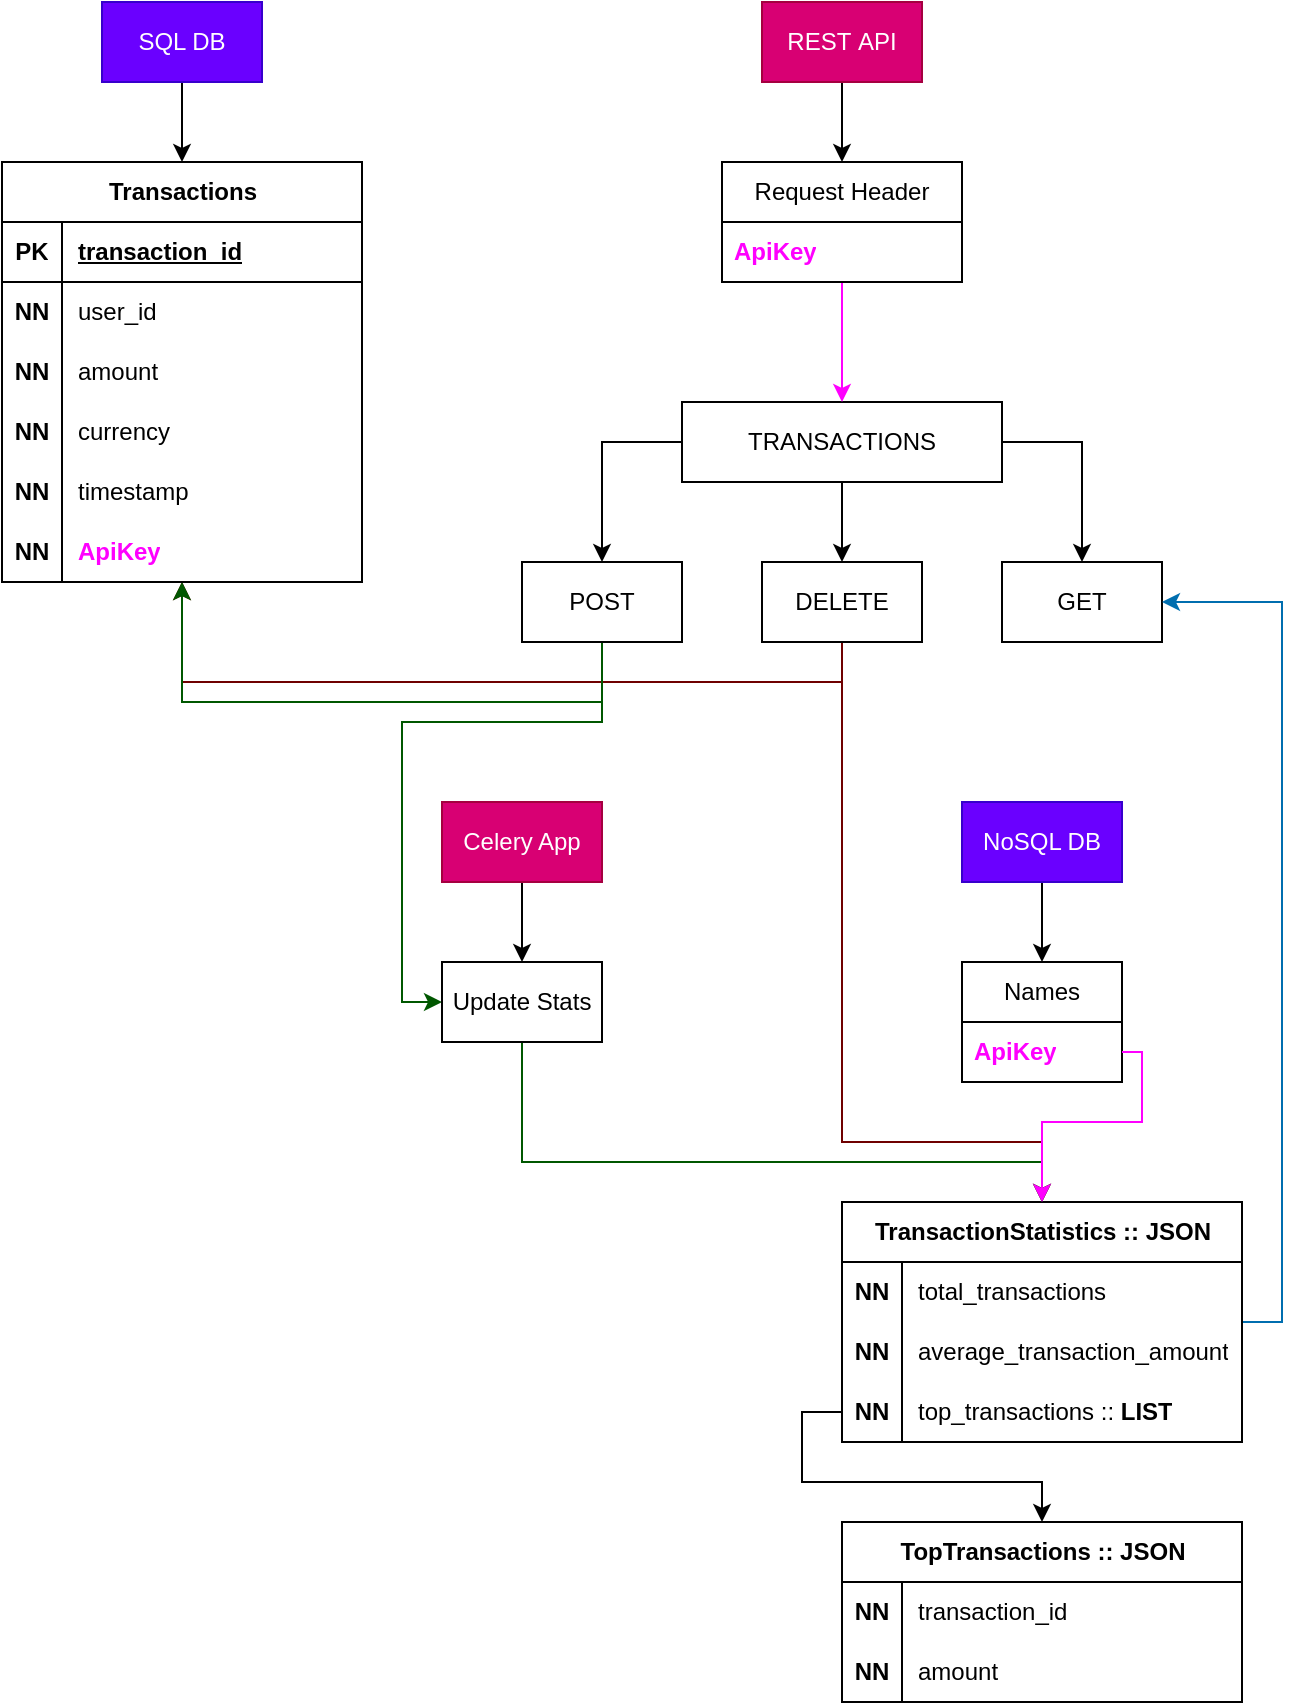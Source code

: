 <mxfile version="25.0.1">
  <diagram name="Page-1" id="o1BG832dbzwNH8DZ9vMf">
    <mxGraphModel dx="660" dy="838" grid="1" gridSize="10" guides="1" tooltips="1" connect="1" arrows="1" fold="1" page="1" pageScale="1" pageWidth="850" pageHeight="1100" math="0" shadow="0">
      <root>
        <mxCell id="0" />
        <mxCell id="1" parent="0" />
        <mxCell id="3QUCudFNaCBAuOS9WqLj-140" style="edgeStyle=orthogonalEdgeStyle;rounded=0;orthogonalLoop=1;jettySize=auto;html=1;fillColor=#a20025;strokeColor=#6F0000;" parent="1" source="3QUCudFNaCBAuOS9WqLj-3" target="3QUCudFNaCBAuOS9WqLj-13" edge="1">
          <mxGeometry relative="1" as="geometry">
            <Array as="points">
              <mxPoint x="540" y="460" />
              <mxPoint x="210" y="460" />
            </Array>
          </mxGeometry>
        </mxCell>
        <mxCell id="3QUCudFNaCBAuOS9WqLj-240" style="edgeStyle=orthogonalEdgeStyle;rounded=0;orthogonalLoop=1;jettySize=auto;html=1;fillColor=#a20025;strokeColor=#6F0000;" parent="1" source="3QUCudFNaCBAuOS9WqLj-3" target="3QUCudFNaCBAuOS9WqLj-226" edge="1">
          <mxGeometry relative="1" as="geometry">
            <Array as="points">
              <mxPoint x="540" y="690" />
              <mxPoint x="640" y="690" />
            </Array>
          </mxGeometry>
        </mxCell>
        <mxCell id="3QUCudFNaCBAuOS9WqLj-3" value="DELETE" style="whiteSpace=wrap;html=1;" parent="1" vertex="1">
          <mxGeometry x="500" y="400" width="80" height="40" as="geometry" />
        </mxCell>
        <mxCell id="3QUCudFNaCBAuOS9WqLj-84" style="edgeStyle=orthogonalEdgeStyle;rounded=0;orthogonalLoop=1;jettySize=auto;html=1;fillColor=#008a00;strokeColor=#005700;" parent="1" source="3QUCudFNaCBAuOS9WqLj-7" target="3QUCudFNaCBAuOS9WqLj-13" edge="1">
          <mxGeometry relative="1" as="geometry">
            <Array as="points">
              <mxPoint x="420" y="470" />
              <mxPoint x="210" y="470" />
            </Array>
          </mxGeometry>
        </mxCell>
        <mxCell id="3QUCudFNaCBAuOS9WqLj-173" style="edgeStyle=orthogonalEdgeStyle;rounded=0;orthogonalLoop=1;jettySize=auto;html=1;fillColor=#008a00;strokeColor=#005700;" parent="1" source="3QUCudFNaCBAuOS9WqLj-7" target="3QUCudFNaCBAuOS9WqLj-79" edge="1">
          <mxGeometry relative="1" as="geometry">
            <Array as="points">
              <mxPoint x="420" y="480" />
              <mxPoint x="320" y="480" />
              <mxPoint x="320" y="620" />
            </Array>
          </mxGeometry>
        </mxCell>
        <mxCell id="3QUCudFNaCBAuOS9WqLj-7" value="POST" style="whiteSpace=wrap;html=1;" parent="1" vertex="1">
          <mxGeometry x="380" y="400" width="80" height="40" as="geometry" />
        </mxCell>
        <mxCell id="3QUCudFNaCBAuOS9WqLj-9" value="GET" style="whiteSpace=wrap;html=1;" parent="1" vertex="1">
          <mxGeometry x="620" y="400" width="80" height="40" as="geometry" />
        </mxCell>
        <mxCell id="3QUCudFNaCBAuOS9WqLj-73" style="edgeStyle=orthogonalEdgeStyle;rounded=0;orthogonalLoop=1;jettySize=auto;html=1;" parent="1" source="3QUCudFNaCBAuOS9WqLj-11" target="3QUCudFNaCBAuOS9WqLj-3" edge="1">
          <mxGeometry relative="1" as="geometry" />
        </mxCell>
        <mxCell id="3QUCudFNaCBAuOS9WqLj-74" style="edgeStyle=orthogonalEdgeStyle;rounded=0;orthogonalLoop=1;jettySize=auto;html=1;" parent="1" source="3QUCudFNaCBAuOS9WqLj-11" target="3QUCudFNaCBAuOS9WqLj-9" edge="1">
          <mxGeometry relative="1" as="geometry">
            <Array as="points">
              <mxPoint x="660" y="340" />
            </Array>
          </mxGeometry>
        </mxCell>
        <mxCell id="3QUCudFNaCBAuOS9WqLj-75" style="edgeStyle=orthogonalEdgeStyle;rounded=0;orthogonalLoop=1;jettySize=auto;html=1;" parent="1" source="3QUCudFNaCBAuOS9WqLj-11" target="3QUCudFNaCBAuOS9WqLj-7" edge="1">
          <mxGeometry relative="1" as="geometry">
            <Array as="points">
              <mxPoint x="420" y="340" />
            </Array>
          </mxGeometry>
        </mxCell>
        <mxCell id="3QUCudFNaCBAuOS9WqLj-11" value="TRANSACTIONS" style="whiteSpace=wrap;html=1;" parent="1" vertex="1">
          <mxGeometry x="460" y="320" width="160" height="40" as="geometry" />
        </mxCell>
        <mxCell id="3QUCudFNaCBAuOS9WqLj-13" value="Transactions" style="shape=table;startSize=30;container=1;collapsible=1;childLayout=tableLayout;fixedRows=1;rowLines=0;fontStyle=1;align=center;resizeLast=1;html=1;" parent="1" vertex="1">
          <mxGeometry x="120" y="200" width="180" height="210" as="geometry" />
        </mxCell>
        <mxCell id="3QUCudFNaCBAuOS9WqLj-14" value="" style="shape=tableRow;horizontal=0;startSize=0;swimlaneHead=0;swimlaneBody=0;fillColor=none;collapsible=0;dropTarget=0;points=[[0,0.5],[1,0.5]];portConstraint=eastwest;top=0;left=0;right=0;bottom=1;" parent="3QUCudFNaCBAuOS9WqLj-13" vertex="1">
          <mxGeometry y="30" width="180" height="30" as="geometry" />
        </mxCell>
        <mxCell id="3QUCudFNaCBAuOS9WqLj-15" value="PK" style="shape=partialRectangle;connectable=0;fillColor=none;top=0;left=0;bottom=0;right=0;fontStyle=1;overflow=hidden;whiteSpace=wrap;html=1;" parent="3QUCudFNaCBAuOS9WqLj-14" vertex="1">
          <mxGeometry width="30" height="30" as="geometry">
            <mxRectangle width="30" height="30" as="alternateBounds" />
          </mxGeometry>
        </mxCell>
        <mxCell id="3QUCudFNaCBAuOS9WqLj-16" value="transaction_id" style="shape=partialRectangle;connectable=0;fillColor=none;top=0;left=0;bottom=0;right=0;align=left;spacingLeft=6;fontStyle=5;overflow=hidden;whiteSpace=wrap;html=1;" parent="3QUCudFNaCBAuOS9WqLj-14" vertex="1">
          <mxGeometry x="30" width="150" height="30" as="geometry">
            <mxRectangle width="150" height="30" as="alternateBounds" />
          </mxGeometry>
        </mxCell>
        <mxCell id="3QUCudFNaCBAuOS9WqLj-17" value="" style="shape=tableRow;horizontal=0;startSize=0;swimlaneHead=0;swimlaneBody=0;fillColor=none;collapsible=0;dropTarget=0;points=[[0,0.5],[1,0.5]];portConstraint=eastwest;top=0;left=0;right=0;bottom=0;" parent="3QUCudFNaCBAuOS9WqLj-13" vertex="1">
          <mxGeometry y="60" width="180" height="30" as="geometry" />
        </mxCell>
        <mxCell id="3QUCudFNaCBAuOS9WqLj-18" value="&lt;b&gt;NN&lt;/b&gt;" style="shape=partialRectangle;connectable=0;fillColor=none;top=0;left=0;bottom=0;right=0;editable=1;overflow=hidden;whiteSpace=wrap;html=1;" parent="3QUCudFNaCBAuOS9WqLj-17" vertex="1">
          <mxGeometry width="30" height="30" as="geometry">
            <mxRectangle width="30" height="30" as="alternateBounds" />
          </mxGeometry>
        </mxCell>
        <mxCell id="3QUCudFNaCBAuOS9WqLj-19" value="user_id" style="shape=partialRectangle;connectable=0;fillColor=none;top=0;left=0;bottom=0;right=0;align=left;spacingLeft=6;overflow=hidden;whiteSpace=wrap;html=1;" parent="3QUCudFNaCBAuOS9WqLj-17" vertex="1">
          <mxGeometry x="30" width="150" height="30" as="geometry">
            <mxRectangle width="150" height="30" as="alternateBounds" />
          </mxGeometry>
        </mxCell>
        <mxCell id="3QUCudFNaCBAuOS9WqLj-20" value="" style="shape=tableRow;horizontal=0;startSize=0;swimlaneHead=0;swimlaneBody=0;fillColor=none;collapsible=0;dropTarget=0;points=[[0,0.5],[1,0.5]];portConstraint=eastwest;top=0;left=0;right=0;bottom=0;" parent="3QUCudFNaCBAuOS9WqLj-13" vertex="1">
          <mxGeometry y="90" width="180" height="30" as="geometry" />
        </mxCell>
        <mxCell id="3QUCudFNaCBAuOS9WqLj-21" value="&lt;b&gt;NN&lt;/b&gt;" style="shape=partialRectangle;connectable=0;fillColor=none;top=0;left=0;bottom=0;right=0;editable=1;overflow=hidden;whiteSpace=wrap;html=1;" parent="3QUCudFNaCBAuOS9WqLj-20" vertex="1">
          <mxGeometry width="30" height="30" as="geometry">
            <mxRectangle width="30" height="30" as="alternateBounds" />
          </mxGeometry>
        </mxCell>
        <mxCell id="3QUCudFNaCBAuOS9WqLj-22" value="amount" style="shape=partialRectangle;connectable=0;fillColor=none;top=0;left=0;bottom=0;right=0;align=left;spacingLeft=6;overflow=hidden;whiteSpace=wrap;html=1;" parent="3QUCudFNaCBAuOS9WqLj-20" vertex="1">
          <mxGeometry x="30" width="150" height="30" as="geometry">
            <mxRectangle width="150" height="30" as="alternateBounds" />
          </mxGeometry>
        </mxCell>
        <mxCell id="3QUCudFNaCBAuOS9WqLj-23" value="" style="shape=tableRow;horizontal=0;startSize=0;swimlaneHead=0;swimlaneBody=0;fillColor=none;collapsible=0;dropTarget=0;points=[[0,0.5],[1,0.5]];portConstraint=eastwest;top=0;left=0;right=0;bottom=0;" parent="3QUCudFNaCBAuOS9WqLj-13" vertex="1">
          <mxGeometry y="120" width="180" height="30" as="geometry" />
        </mxCell>
        <mxCell id="3QUCudFNaCBAuOS9WqLj-24" value="&lt;b&gt;NN&lt;/b&gt;" style="shape=partialRectangle;connectable=0;fillColor=none;top=0;left=0;bottom=0;right=0;editable=1;overflow=hidden;whiteSpace=wrap;html=1;" parent="3QUCudFNaCBAuOS9WqLj-23" vertex="1">
          <mxGeometry width="30" height="30" as="geometry">
            <mxRectangle width="30" height="30" as="alternateBounds" />
          </mxGeometry>
        </mxCell>
        <mxCell id="3QUCudFNaCBAuOS9WqLj-25" value="currency" style="shape=partialRectangle;connectable=0;fillColor=none;top=0;left=0;bottom=0;right=0;align=left;spacingLeft=6;overflow=hidden;whiteSpace=wrap;html=1;" parent="3QUCudFNaCBAuOS9WqLj-23" vertex="1">
          <mxGeometry x="30" width="150" height="30" as="geometry">
            <mxRectangle width="150" height="30" as="alternateBounds" />
          </mxGeometry>
        </mxCell>
        <mxCell id="3QUCudFNaCBAuOS9WqLj-26" style="shape=tableRow;horizontal=0;startSize=0;swimlaneHead=0;swimlaneBody=0;fillColor=none;collapsible=0;dropTarget=0;points=[[0,0.5],[1,0.5]];portConstraint=eastwest;top=0;left=0;right=0;bottom=0;" parent="3QUCudFNaCBAuOS9WqLj-13" vertex="1">
          <mxGeometry y="150" width="180" height="30" as="geometry" />
        </mxCell>
        <mxCell id="3QUCudFNaCBAuOS9WqLj-27" value="&lt;b&gt;NN&lt;/b&gt;" style="shape=partialRectangle;connectable=0;fillColor=none;top=0;left=0;bottom=0;right=0;editable=1;overflow=hidden;whiteSpace=wrap;html=1;" parent="3QUCudFNaCBAuOS9WqLj-26" vertex="1">
          <mxGeometry width="30" height="30" as="geometry">
            <mxRectangle width="30" height="30" as="alternateBounds" />
          </mxGeometry>
        </mxCell>
        <mxCell id="3QUCudFNaCBAuOS9WqLj-28" value="timestamp" style="shape=partialRectangle;connectable=0;fillColor=none;top=0;left=0;bottom=0;right=0;align=left;spacingLeft=6;overflow=hidden;whiteSpace=wrap;html=1;" parent="3QUCudFNaCBAuOS9WqLj-26" vertex="1">
          <mxGeometry x="30" width="150" height="30" as="geometry">
            <mxRectangle width="150" height="30" as="alternateBounds" />
          </mxGeometry>
        </mxCell>
        <mxCell id="3QUCudFNaCBAuOS9WqLj-168" style="shape=tableRow;horizontal=0;startSize=0;swimlaneHead=0;swimlaneBody=0;fillColor=none;collapsible=0;dropTarget=0;points=[[0,0.5],[1,0.5]];portConstraint=eastwest;top=0;left=0;right=0;bottom=0;" parent="3QUCudFNaCBAuOS9WqLj-13" vertex="1">
          <mxGeometry y="180" width="180" height="30" as="geometry" />
        </mxCell>
        <mxCell id="3QUCudFNaCBAuOS9WqLj-169" value="&lt;b&gt;NN&lt;/b&gt;" style="shape=partialRectangle;connectable=0;fillColor=none;top=0;left=0;bottom=0;right=0;editable=1;overflow=hidden;whiteSpace=wrap;html=1;" parent="3QUCudFNaCBAuOS9WqLj-168" vertex="1">
          <mxGeometry width="30" height="30" as="geometry">
            <mxRectangle width="30" height="30" as="alternateBounds" />
          </mxGeometry>
        </mxCell>
        <mxCell id="3QUCudFNaCBAuOS9WqLj-170" value="&lt;b&gt;&lt;font color=&quot;#ff00ff&quot;&gt;ApiKey&lt;/font&gt;&lt;/b&gt;" style="shape=partialRectangle;connectable=0;fillColor=none;top=0;left=0;bottom=0;right=0;align=left;spacingLeft=6;overflow=hidden;whiteSpace=wrap;html=1;" parent="3QUCudFNaCBAuOS9WqLj-168" vertex="1">
          <mxGeometry x="30" width="150" height="30" as="geometry">
            <mxRectangle width="150" height="30" as="alternateBounds" />
          </mxGeometry>
        </mxCell>
        <mxCell id="3QUCudFNaCBAuOS9WqLj-71" style="edgeStyle=orthogonalEdgeStyle;rounded=0;orthogonalLoop=1;jettySize=auto;html=1;strokeColor=#ff00ff;" parent="1" source="3QUCudFNaCBAuOS9WqLj-55" target="3QUCudFNaCBAuOS9WqLj-11" edge="1">
          <mxGeometry relative="1" as="geometry" />
        </mxCell>
        <mxCell id="3QUCudFNaCBAuOS9WqLj-55" value="Request Header" style="swimlane;fontStyle=0;childLayout=stackLayout;horizontal=1;startSize=30;horizontalStack=0;resizeParent=1;resizeParentMax=0;resizeLast=0;collapsible=1;marginBottom=0;whiteSpace=wrap;html=1;" parent="1" vertex="1">
          <mxGeometry x="480" y="200" width="120" height="60" as="geometry" />
        </mxCell>
        <mxCell id="3QUCudFNaCBAuOS9WqLj-56" value="&lt;font color=&quot;#ff00ff&quot;&gt;ApiKey&lt;/font&gt;" style="text;strokeColor=none;fillColor=none;align=left;verticalAlign=middle;spacingLeft=4;spacingRight=4;overflow=hidden;points=[[0,0.5],[1,0.5]];portConstraint=eastwest;rotatable=0;whiteSpace=wrap;html=1;fontStyle=1" parent="3QUCudFNaCBAuOS9WqLj-55" vertex="1">
          <mxGeometry y="30" width="120" height="30" as="geometry" />
        </mxCell>
        <mxCell id="3QUCudFNaCBAuOS9WqLj-70" style="edgeStyle=orthogonalEdgeStyle;rounded=0;orthogonalLoop=1;jettySize=auto;html=1;" parent="1" source="3QUCudFNaCBAuOS9WqLj-69" target="3QUCudFNaCBAuOS9WqLj-55" edge="1">
          <mxGeometry relative="1" as="geometry" />
        </mxCell>
        <mxCell id="3QUCudFNaCBAuOS9WqLj-69" value="REST&amp;nbsp;&lt;span style=&quot;background-color: initial;&quot;&gt;API&lt;/span&gt;" style="rounded=0;whiteSpace=wrap;html=1;fillColor=#d80073;strokeColor=#A50040;fontColor=#ffffff;" parent="1" vertex="1">
          <mxGeometry x="500" y="120" width="80" height="40" as="geometry" />
        </mxCell>
        <mxCell id="3QUCudFNaCBAuOS9WqLj-80" value="" style="edgeStyle=orthogonalEdgeStyle;rounded=0;orthogonalLoop=1;jettySize=auto;html=1;" parent="1" source="3QUCudFNaCBAuOS9WqLj-78" target="3QUCudFNaCBAuOS9WqLj-79" edge="1">
          <mxGeometry relative="1" as="geometry" />
        </mxCell>
        <mxCell id="3QUCudFNaCBAuOS9WqLj-78" value="Celery App" style="rounded=0;whiteSpace=wrap;html=1;fillColor=#d80073;fontColor=#ffffff;strokeColor=#A50040;" parent="1" vertex="1">
          <mxGeometry x="340" y="520" width="80" height="40" as="geometry" />
        </mxCell>
        <mxCell id="3QUCudFNaCBAuOS9WqLj-239" style="edgeStyle=orthogonalEdgeStyle;rounded=0;orthogonalLoop=1;jettySize=auto;html=1;fillColor=#008a00;strokeColor=#005700;" parent="1" source="3QUCudFNaCBAuOS9WqLj-79" target="3QUCudFNaCBAuOS9WqLj-226" edge="1">
          <mxGeometry relative="1" as="geometry">
            <Array as="points">
              <mxPoint x="380" y="700" />
              <mxPoint x="640" y="700" />
            </Array>
          </mxGeometry>
        </mxCell>
        <mxCell id="3QUCudFNaCBAuOS9WqLj-79" value="Update Stats" style="whiteSpace=wrap;html=1;rounded=0;" parent="1" vertex="1">
          <mxGeometry x="340" y="600" width="80" height="40" as="geometry" />
        </mxCell>
        <mxCell id="3QUCudFNaCBAuOS9WqLj-180" style="edgeStyle=orthogonalEdgeStyle;rounded=0;orthogonalLoop=1;jettySize=auto;html=1;" parent="1" source="3QUCudFNaCBAuOS9WqLj-85" target="3QUCudFNaCBAuOS9WqLj-178" edge="1">
          <mxGeometry relative="1" as="geometry" />
        </mxCell>
        <mxCell id="3QUCudFNaCBAuOS9WqLj-85" value="NoSQL DB" style="rounded=0;whiteSpace=wrap;html=1;fillColor=#6a00ff;fontColor=#ffffff;strokeColor=#3700CC;" parent="1" vertex="1">
          <mxGeometry x="600" y="520" width="80" height="40" as="geometry" />
        </mxCell>
        <mxCell id="3QUCudFNaCBAuOS9WqLj-122" value="TopTransactions :: JSON" style="shape=table;startSize=30;container=1;collapsible=1;childLayout=tableLayout;fixedRows=1;rowLines=0;fontStyle=1;align=center;resizeLast=1;html=1;" parent="1" vertex="1">
          <mxGeometry x="540" y="880" width="200" height="90" as="geometry" />
        </mxCell>
        <mxCell id="3QUCudFNaCBAuOS9WqLj-123" value="" style="shape=tableRow;horizontal=0;startSize=0;swimlaneHead=0;swimlaneBody=0;fillColor=none;collapsible=0;dropTarget=0;points=[[0,0.5],[1,0.5]];portConstraint=eastwest;top=0;left=0;right=0;bottom=0;" parent="3QUCudFNaCBAuOS9WqLj-122" vertex="1">
          <mxGeometry y="30" width="200" height="30" as="geometry" />
        </mxCell>
        <mxCell id="3QUCudFNaCBAuOS9WqLj-124" value="&lt;b&gt;NN&lt;/b&gt;" style="shape=partialRectangle;connectable=0;fillColor=none;top=0;left=0;bottom=0;right=0;editable=1;overflow=hidden;whiteSpace=wrap;html=1;" parent="3QUCudFNaCBAuOS9WqLj-123" vertex="1">
          <mxGeometry width="30" height="30" as="geometry">
            <mxRectangle width="30" height="30" as="alternateBounds" />
          </mxGeometry>
        </mxCell>
        <mxCell id="3QUCudFNaCBAuOS9WqLj-125" value="transaction_id" style="shape=partialRectangle;connectable=0;fillColor=none;top=0;left=0;bottom=0;right=0;align=left;spacingLeft=6;overflow=hidden;whiteSpace=wrap;html=1;" parent="3QUCudFNaCBAuOS9WqLj-123" vertex="1">
          <mxGeometry x="30" width="170" height="30" as="geometry">
            <mxRectangle width="170" height="30" as="alternateBounds" />
          </mxGeometry>
        </mxCell>
        <mxCell id="3QUCudFNaCBAuOS9WqLj-126" value="" style="shape=tableRow;horizontal=0;startSize=0;swimlaneHead=0;swimlaneBody=0;fillColor=none;collapsible=0;dropTarget=0;points=[[0,0.5],[1,0.5]];portConstraint=eastwest;top=0;left=0;right=0;bottom=0;" parent="3QUCudFNaCBAuOS9WqLj-122" vertex="1">
          <mxGeometry y="60" width="200" height="30" as="geometry" />
        </mxCell>
        <mxCell id="3QUCudFNaCBAuOS9WqLj-127" value="&lt;b&gt;NN&lt;/b&gt;" style="shape=partialRectangle;connectable=0;fillColor=none;top=0;left=0;bottom=0;right=0;editable=1;overflow=hidden;whiteSpace=wrap;html=1;" parent="3QUCudFNaCBAuOS9WqLj-126" vertex="1">
          <mxGeometry width="30" height="30" as="geometry">
            <mxRectangle width="30" height="30" as="alternateBounds" />
          </mxGeometry>
        </mxCell>
        <mxCell id="3QUCudFNaCBAuOS9WqLj-128" value="amount" style="shape=partialRectangle;connectable=0;fillColor=none;top=0;left=0;bottom=0;right=0;align=left;spacingLeft=6;overflow=hidden;whiteSpace=wrap;html=1;" parent="3QUCudFNaCBAuOS9WqLj-126" vertex="1">
          <mxGeometry x="30" width="170" height="30" as="geometry">
            <mxRectangle width="170" height="30" as="alternateBounds" />
          </mxGeometry>
        </mxCell>
        <mxCell id="3QUCudFNaCBAuOS9WqLj-143" style="edgeStyle=orthogonalEdgeStyle;rounded=0;orthogonalLoop=1;jettySize=auto;html=1;" parent="1" source="3QUCudFNaCBAuOS9WqLj-142" target="3QUCudFNaCBAuOS9WqLj-13" edge="1">
          <mxGeometry relative="1" as="geometry" />
        </mxCell>
        <mxCell id="3QUCudFNaCBAuOS9WqLj-142" value="SQL DB" style="rounded=0;whiteSpace=wrap;html=1;fillColor=#6a00ff;fontColor=#ffffff;strokeColor=#3700CC;" parent="1" vertex="1">
          <mxGeometry x="170" y="120" width="80" height="40" as="geometry" />
        </mxCell>
        <mxCell id="3QUCudFNaCBAuOS9WqLj-178" value="Names" style="swimlane;fontStyle=0;childLayout=stackLayout;horizontal=1;startSize=30;horizontalStack=0;resizeParent=1;resizeParentMax=0;resizeLast=0;collapsible=1;marginBottom=0;whiteSpace=wrap;html=1;" parent="1" vertex="1">
          <mxGeometry x="600" y="600" width="80" height="60" as="geometry" />
        </mxCell>
        <mxCell id="3QUCudFNaCBAuOS9WqLj-179" value="&lt;font color=&quot;#ff00ff&quot;&gt;ApiKey&lt;/font&gt;" style="text;strokeColor=none;fillColor=none;align=left;verticalAlign=middle;spacingLeft=4;spacingRight=4;overflow=hidden;points=[[0,0.5],[1,0.5]];portConstraint=eastwest;rotatable=0;whiteSpace=wrap;html=1;fontStyle=1" parent="3QUCudFNaCBAuOS9WqLj-178" vertex="1">
          <mxGeometry y="30" width="80" height="30" as="geometry" />
        </mxCell>
        <mxCell id="3QUCudFNaCBAuOS9WqLj-238" style="edgeStyle=orthogonalEdgeStyle;rounded=0;orthogonalLoop=1;jettySize=auto;html=1;fillColor=#1ba1e2;strokeColor=#006EAF;" parent="1" source="3QUCudFNaCBAuOS9WqLj-226" target="3QUCudFNaCBAuOS9WqLj-9" edge="1">
          <mxGeometry relative="1" as="geometry">
            <Array as="points">
              <mxPoint x="760" y="780" />
              <mxPoint x="760" y="420" />
            </Array>
          </mxGeometry>
        </mxCell>
        <mxCell id="3QUCudFNaCBAuOS9WqLj-226" value="TransactionStatistics :: JSON" style="shape=table;startSize=30;container=1;collapsible=1;childLayout=tableLayout;fixedRows=1;rowLines=0;fontStyle=1;align=center;resizeLast=1;html=1;" parent="1" vertex="1">
          <mxGeometry x="540" y="720" width="200" height="120" as="geometry" />
        </mxCell>
        <mxCell id="3QUCudFNaCBAuOS9WqLj-227" value="" style="shape=tableRow;horizontal=0;startSize=0;swimlaneHead=0;swimlaneBody=0;fillColor=none;collapsible=0;dropTarget=0;points=[[0,0.5],[1,0.5]];portConstraint=eastwest;top=0;left=0;right=0;bottom=0;" parent="3QUCudFNaCBAuOS9WqLj-226" vertex="1">
          <mxGeometry y="30" width="200" height="30" as="geometry" />
        </mxCell>
        <mxCell id="3QUCudFNaCBAuOS9WqLj-228" value="&lt;b&gt;NN&lt;/b&gt;" style="shape=partialRectangle;connectable=0;fillColor=none;top=0;left=0;bottom=0;right=0;editable=1;overflow=hidden;whiteSpace=wrap;html=1;" parent="3QUCudFNaCBAuOS9WqLj-227" vertex="1">
          <mxGeometry width="30" height="30" as="geometry">
            <mxRectangle width="30" height="30" as="alternateBounds" />
          </mxGeometry>
        </mxCell>
        <mxCell id="3QUCudFNaCBAuOS9WqLj-229" value="total_transactions" style="shape=partialRectangle;connectable=0;fillColor=none;top=0;left=0;bottom=0;right=0;align=left;spacingLeft=6;overflow=hidden;whiteSpace=wrap;html=1;" parent="3QUCudFNaCBAuOS9WqLj-227" vertex="1">
          <mxGeometry x="30" width="170" height="30" as="geometry">
            <mxRectangle width="170" height="30" as="alternateBounds" />
          </mxGeometry>
        </mxCell>
        <mxCell id="3QUCudFNaCBAuOS9WqLj-230" value="" style="shape=tableRow;horizontal=0;startSize=0;swimlaneHead=0;swimlaneBody=0;fillColor=none;collapsible=0;dropTarget=0;points=[[0,0.5],[1,0.5]];portConstraint=eastwest;top=0;left=0;right=0;bottom=0;" parent="3QUCudFNaCBAuOS9WqLj-226" vertex="1">
          <mxGeometry y="60" width="200" height="30" as="geometry" />
        </mxCell>
        <mxCell id="3QUCudFNaCBAuOS9WqLj-231" value="&lt;b&gt;NN&lt;/b&gt;" style="shape=partialRectangle;connectable=0;fillColor=none;top=0;left=0;bottom=0;right=0;editable=1;overflow=hidden;whiteSpace=wrap;html=1;" parent="3QUCudFNaCBAuOS9WqLj-230" vertex="1">
          <mxGeometry width="30" height="30" as="geometry">
            <mxRectangle width="30" height="30" as="alternateBounds" />
          </mxGeometry>
        </mxCell>
        <mxCell id="3QUCudFNaCBAuOS9WqLj-232" value="average_transaction_amount" style="shape=partialRectangle;connectable=0;fillColor=none;top=0;left=0;bottom=0;right=0;align=left;spacingLeft=6;overflow=hidden;whiteSpace=wrap;html=1;" parent="3QUCudFNaCBAuOS9WqLj-230" vertex="1">
          <mxGeometry x="30" width="170" height="30" as="geometry">
            <mxRectangle width="170" height="30" as="alternateBounds" />
          </mxGeometry>
        </mxCell>
        <mxCell id="3QUCudFNaCBAuOS9WqLj-233" style="shape=tableRow;horizontal=0;startSize=0;swimlaneHead=0;swimlaneBody=0;fillColor=none;collapsible=0;dropTarget=0;points=[[0,0.5],[1,0.5]];portConstraint=eastwest;top=0;left=0;right=0;bottom=0;" parent="3QUCudFNaCBAuOS9WqLj-226" vertex="1">
          <mxGeometry y="90" width="200" height="30" as="geometry" />
        </mxCell>
        <mxCell id="3QUCudFNaCBAuOS9WqLj-234" value="&lt;b&gt;NN&lt;/b&gt;" style="shape=partialRectangle;connectable=0;fillColor=none;top=0;left=0;bottom=0;right=0;editable=1;overflow=hidden;whiteSpace=wrap;html=1;" parent="3QUCudFNaCBAuOS9WqLj-233" vertex="1">
          <mxGeometry width="30" height="30" as="geometry">
            <mxRectangle width="30" height="30" as="alternateBounds" />
          </mxGeometry>
        </mxCell>
        <mxCell id="3QUCudFNaCBAuOS9WqLj-235" value="top_transactions :: &lt;b&gt;LIST&lt;/b&gt;" style="shape=partialRectangle;connectable=0;fillColor=none;top=0;left=0;bottom=0;right=0;align=left;spacingLeft=6;overflow=hidden;whiteSpace=wrap;html=1;" parent="3QUCudFNaCBAuOS9WqLj-233" vertex="1">
          <mxGeometry x="30" width="170" height="30" as="geometry">
            <mxRectangle width="170" height="30" as="alternateBounds" />
          </mxGeometry>
        </mxCell>
        <mxCell id="3QUCudFNaCBAuOS9WqLj-236" style="edgeStyle=orthogonalEdgeStyle;rounded=0;orthogonalLoop=1;jettySize=auto;html=1;" parent="1" source="3QUCudFNaCBAuOS9WqLj-233" target="3QUCudFNaCBAuOS9WqLj-122" edge="1">
          <mxGeometry relative="1" as="geometry" />
        </mxCell>
        <mxCell id="UvbEq6Ti5oTfBFyM0-TA-1" style="edgeStyle=orthogonalEdgeStyle;rounded=0;orthogonalLoop=1;jettySize=auto;html=1;strokeColor=#ff00ff;" parent="1" source="3QUCudFNaCBAuOS9WqLj-179" target="3QUCudFNaCBAuOS9WqLj-226" edge="1">
          <mxGeometry relative="1" as="geometry">
            <Array as="points">
              <mxPoint x="690" y="645" />
              <mxPoint x="690" y="680" />
              <mxPoint x="640" y="680" />
            </Array>
          </mxGeometry>
        </mxCell>
      </root>
    </mxGraphModel>
  </diagram>
</mxfile>
